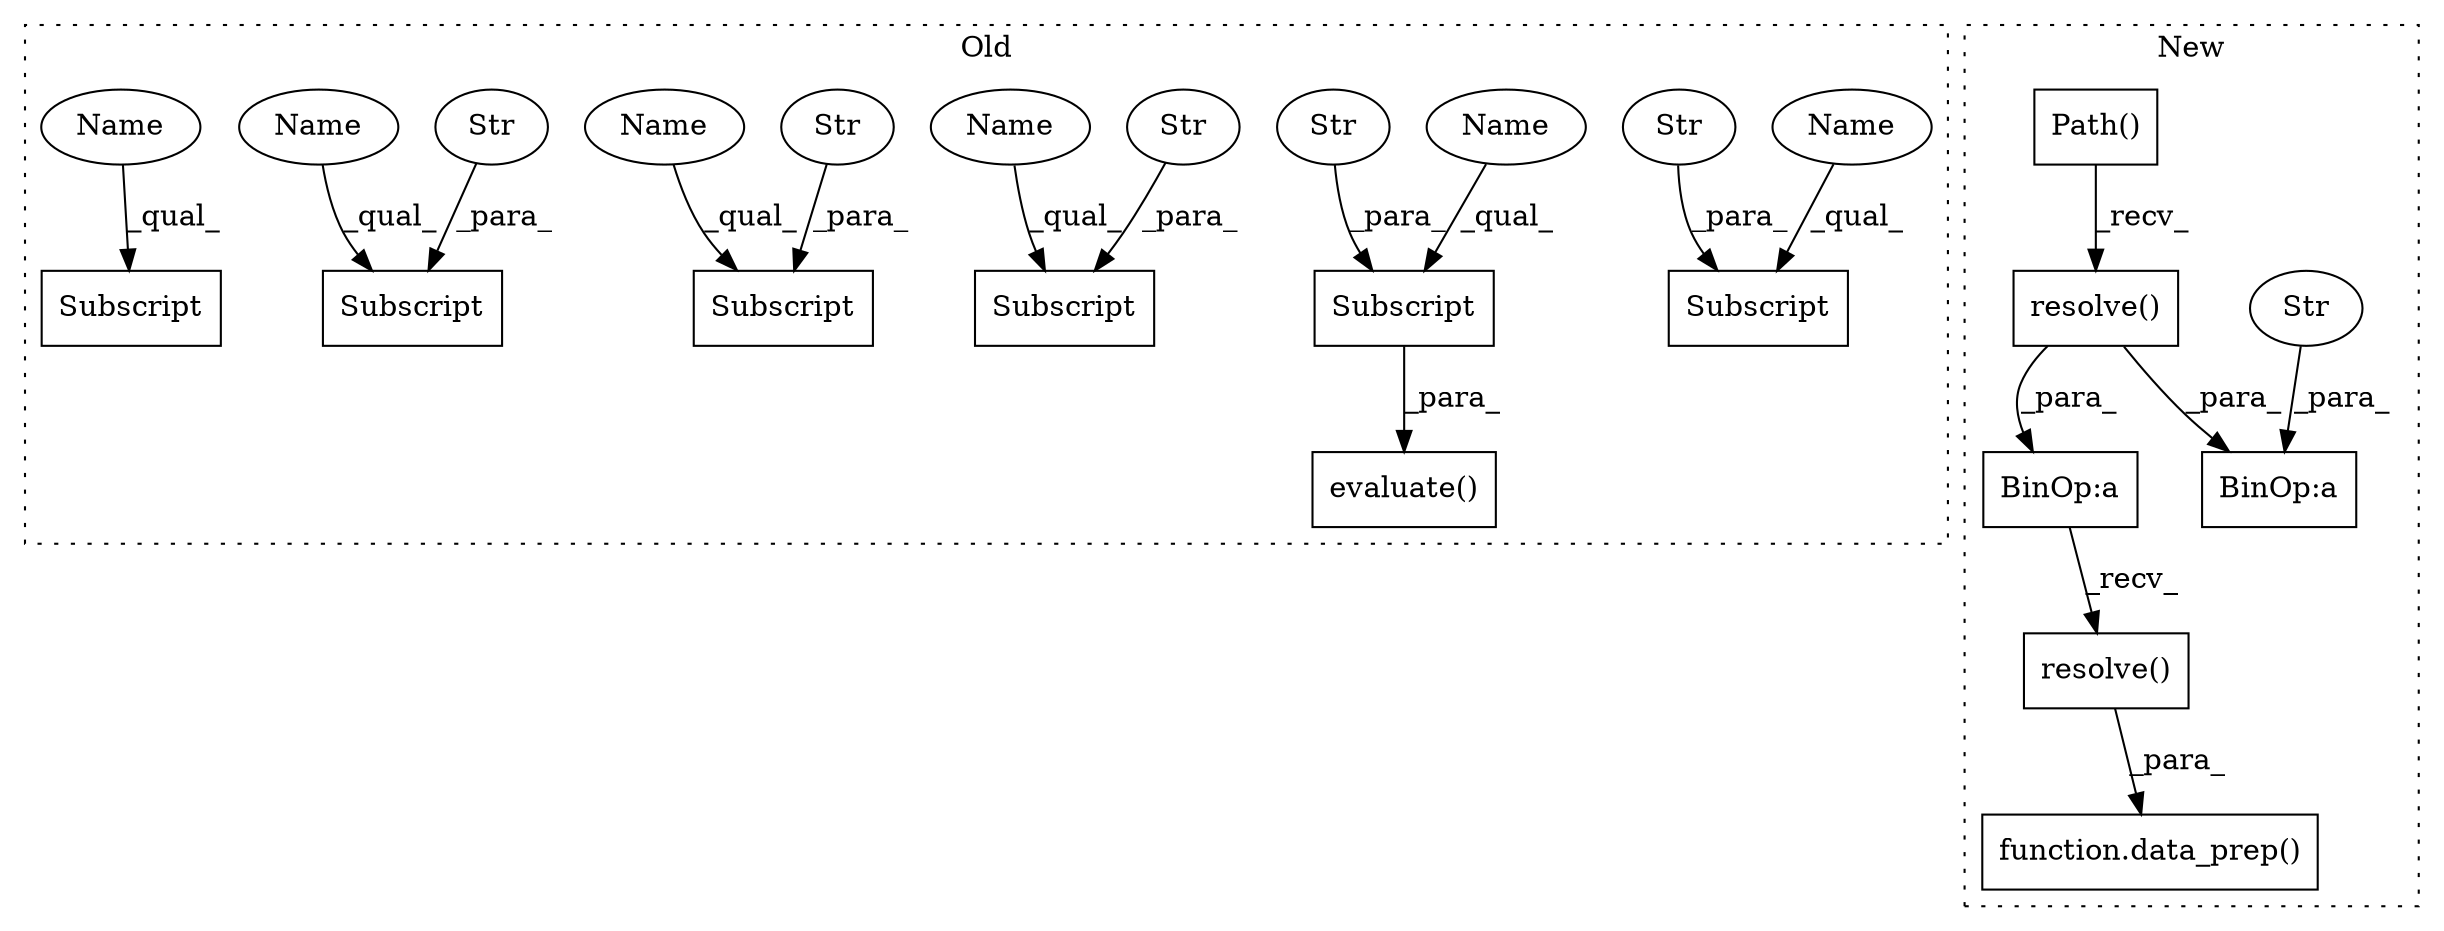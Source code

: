 digraph G {
subgraph cluster0 {
1 [label="evaluate()" a="75" s="2312,2353" l="21,35" shape="box"];
7 [label="Subscript" a="63" s="2333,0" l="20,0" shape="box"];
8 [label="Subscript" a="63" s="2206,0" l="21,0" shape="box"];
9 [label="Str" a="66" s="2341" l="11" shape="ellipse"];
10 [label="Subscript" a="63" s="1702,0" l="24,0" shape="box"];
11 [label="Str" a="66" s="2214" l="12" shape="ellipse"];
12 [label="Subscript" a="63" s="1740,0" l="21,0" shape="box"];
13 [label="Str" a="66" s="1748" l="12" shape="ellipse"];
14 [label="Subscript" a="63" s="1786,0" l="20,0" shape="box"];
15 [label="Str" a="66" s="1710" l="15" shape="ellipse"];
16 [label="Subscript" a="63" s="1763,0" l="21,0" shape="box"];
17 [label="Str" a="66" s="1771" l="12" shape="ellipse"];
20 [label="Name" a="87" s="1740" l="7" shape="ellipse"];
21 [label="Name" a="87" s="1763" l="7" shape="ellipse"];
22 [label="Name" a="87" s="1786" l="7" shape="ellipse"];
23 [label="Name" a="87" s="2333" l="7" shape="ellipse"];
24 [label="Name" a="87" s="2206" l="7" shape="ellipse"];
25 [label="Name" a="87" s="1702" l="7" shape="ellipse"];
label = "Old";
style="dotted";
}
subgraph cluster1 {
2 [label="resolve()" a="75" s="3663" l="40" shape="box"];
3 [label="BinOp:a" a="82" s="3678" l="3" shape="box"];
4 [label="resolve()" a="75" s="3476" l="32" shape="box"];
5 [label="BinOp:a" a="82" s="3549" l="3" shape="box"];
6 [label="Str" a="66" s="3552" l="18" shape="ellipse"];
18 [label="Path()" a="75" s="3476,3497" l="13,1" shape="box"];
19 [label="function.data_prep()" a="75" s="3874,3904" l="10,1" shape="box"];
label = "New";
style="dotted";
}
2 -> 19 [label="_para_"];
3 -> 2 [label="_recv_"];
4 -> 3 [label="_para_"];
4 -> 5 [label="_para_"];
6 -> 5 [label="_para_"];
7 -> 1 [label="_para_"];
9 -> 7 [label="_para_"];
11 -> 8 [label="_para_"];
13 -> 12 [label="_para_"];
15 -> 10 [label="_para_"];
17 -> 16 [label="_para_"];
18 -> 4 [label="_recv_"];
20 -> 12 [label="_qual_"];
21 -> 16 [label="_qual_"];
22 -> 14 [label="_qual_"];
23 -> 7 [label="_qual_"];
24 -> 8 [label="_qual_"];
25 -> 10 [label="_qual_"];
}